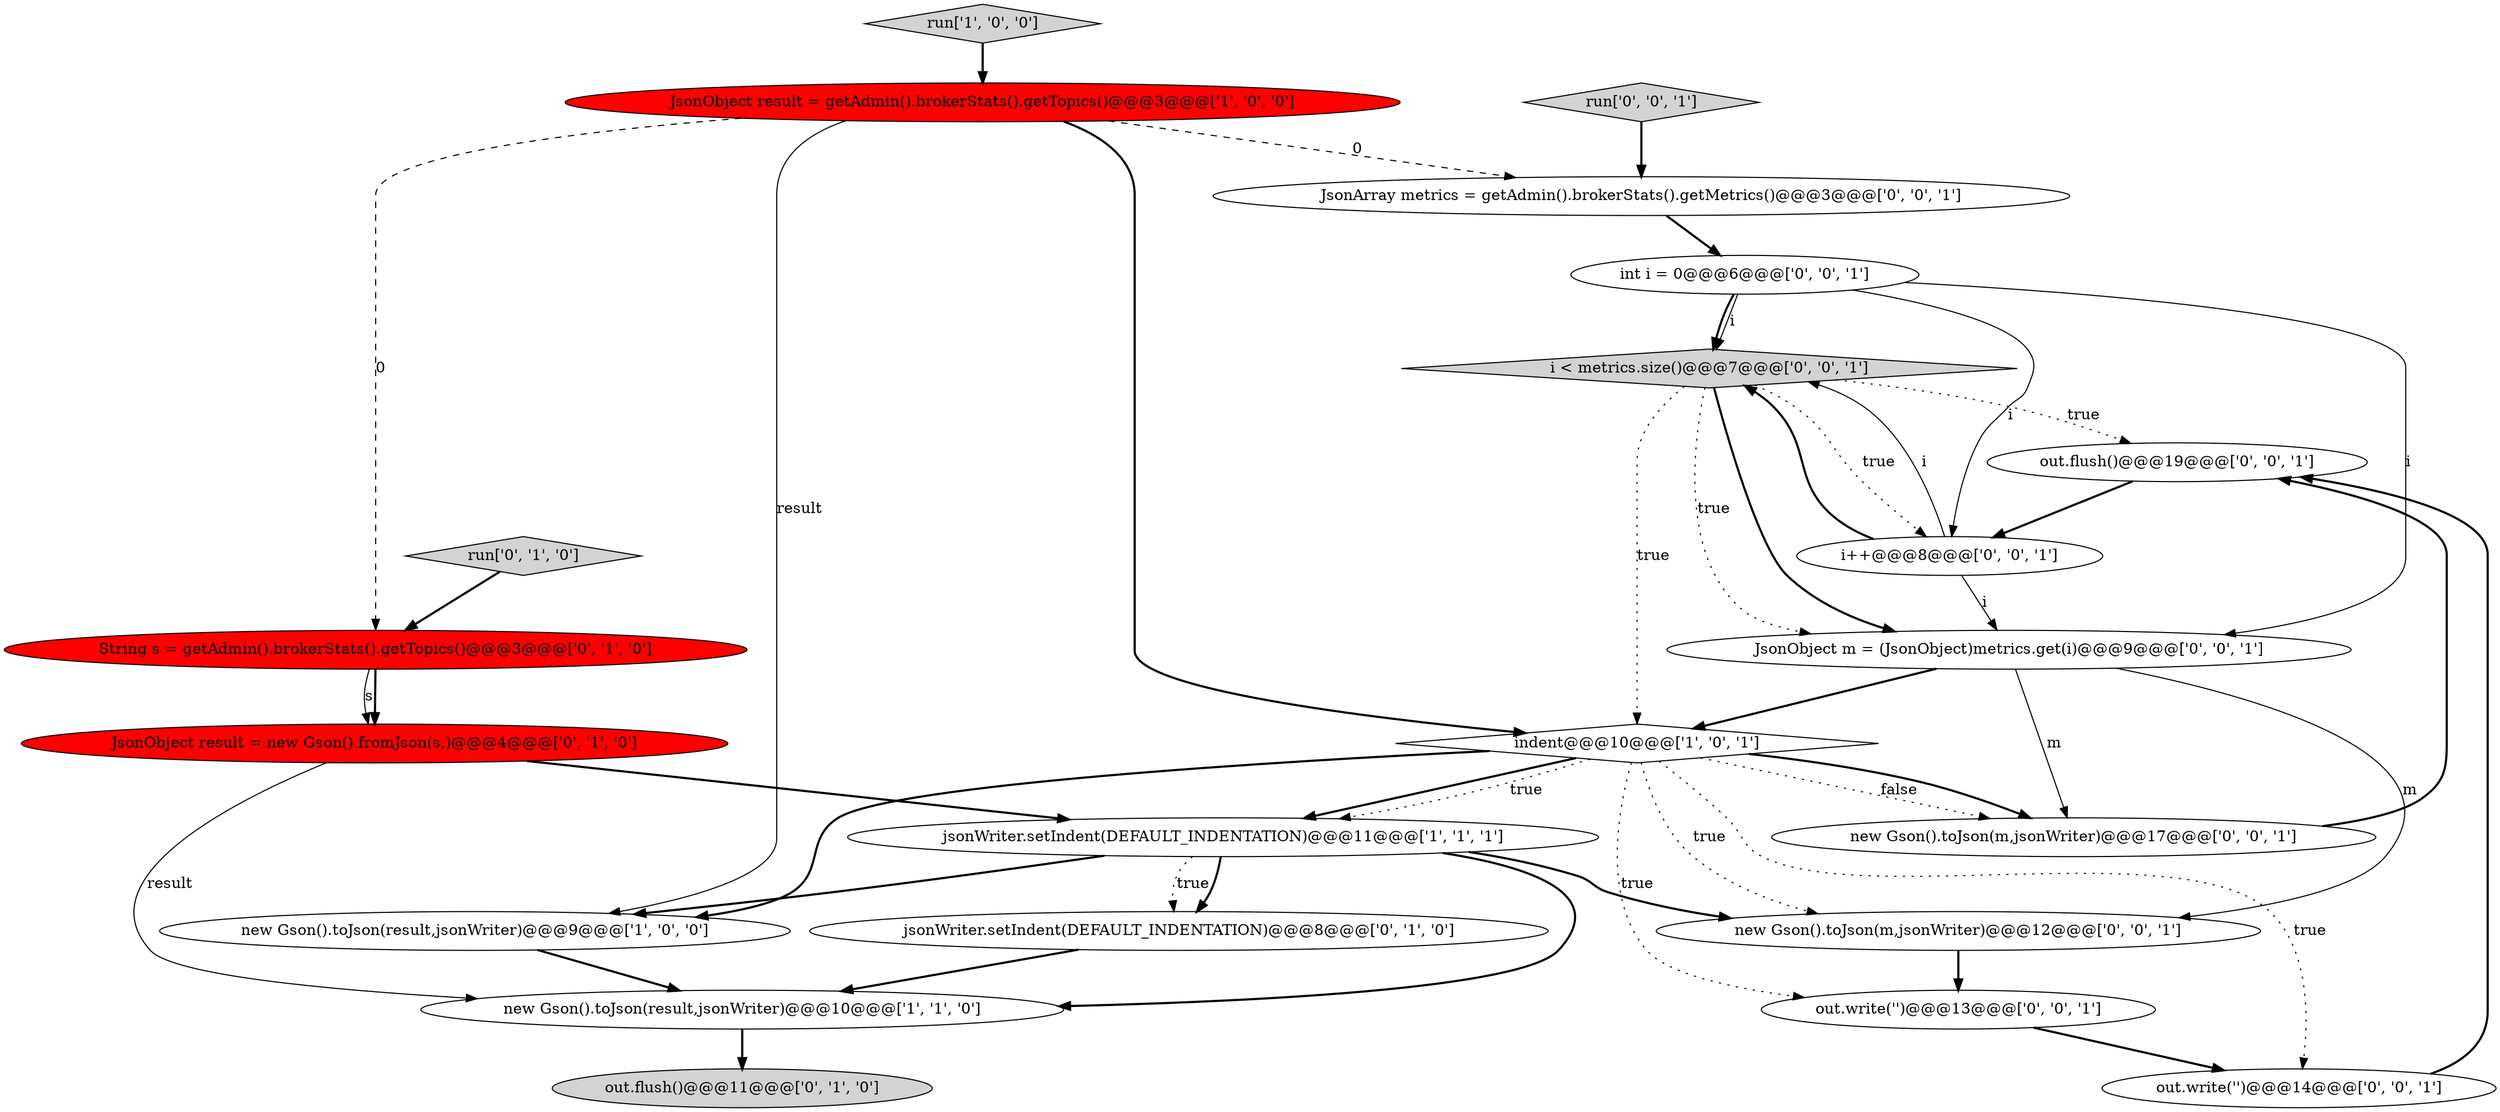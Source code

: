 digraph {
18 [style = filled, label = "run['0', '0', '1']", fillcolor = lightgray, shape = diamond image = "AAA0AAABBB3BBB"];
5 [style = filled, label = "run['1', '0', '0']", fillcolor = lightgray, shape = diamond image = "AAA0AAABBB1BBB"];
12 [style = filled, label = "int i = 0@@@6@@@['0', '0', '1']", fillcolor = white, shape = ellipse image = "AAA0AAABBB3BBB"];
14 [style = filled, label = "new Gson().toJson(m,jsonWriter)@@@17@@@['0', '0', '1']", fillcolor = white, shape = ellipse image = "AAA0AAABBB3BBB"];
4 [style = filled, label = "new Gson().toJson(result,jsonWriter)@@@10@@@['1', '1', '0']", fillcolor = white, shape = ellipse image = "AAA0AAABBB1BBB"];
21 [style = filled, label = "out.flush()@@@19@@@['0', '0', '1']", fillcolor = white, shape = ellipse image = "AAA0AAABBB3BBB"];
16 [style = filled, label = "i < metrics.size()@@@7@@@['0', '0', '1']", fillcolor = lightgray, shape = diamond image = "AAA0AAABBB3BBB"];
20 [style = filled, label = "JsonObject m = (JsonObject)metrics.get(i)@@@9@@@['0', '0', '1']", fillcolor = white, shape = ellipse image = "AAA0AAABBB3BBB"];
1 [style = filled, label = "indent@@@10@@@['1', '0', '1']", fillcolor = white, shape = diamond image = "AAA0AAABBB1BBB"];
10 [style = filled, label = "jsonWriter.setIndent(DEFAULT_INDENTATION)@@@8@@@['0', '1', '0']", fillcolor = white, shape = ellipse image = "AAA0AAABBB2BBB"];
2 [style = filled, label = "new Gson().toJson(result,jsonWriter)@@@9@@@['1', '0', '0']", fillcolor = white, shape = ellipse image = "AAA0AAABBB1BBB"];
11 [style = filled, label = "out.write('')@@@13@@@['0', '0', '1']", fillcolor = white, shape = ellipse image = "AAA0AAABBB3BBB"];
15 [style = filled, label = "i++@@@8@@@['0', '0', '1']", fillcolor = white, shape = ellipse image = "AAA0AAABBB3BBB"];
13 [style = filled, label = "new Gson().toJson(m,jsonWriter)@@@12@@@['0', '0', '1']", fillcolor = white, shape = ellipse image = "AAA0AAABBB3BBB"];
6 [style = filled, label = "run['0', '1', '0']", fillcolor = lightgray, shape = diamond image = "AAA0AAABBB2BBB"];
0 [style = filled, label = "jsonWriter.setIndent(DEFAULT_INDENTATION)@@@11@@@['1', '1', '1']", fillcolor = white, shape = ellipse image = "AAA0AAABBB1BBB"];
17 [style = filled, label = "out.write('')@@@14@@@['0', '0', '1']", fillcolor = white, shape = ellipse image = "AAA0AAABBB3BBB"];
8 [style = filled, label = "String s = getAdmin().brokerStats().getTopics()@@@3@@@['0', '1', '0']", fillcolor = red, shape = ellipse image = "AAA1AAABBB2BBB"];
9 [style = filled, label = "JsonObject result = new Gson().fromJson(s,)@@@4@@@['0', '1', '0']", fillcolor = red, shape = ellipse image = "AAA1AAABBB2BBB"];
7 [style = filled, label = "out.flush()@@@11@@@['0', '1', '0']", fillcolor = lightgray, shape = ellipse image = "AAA0AAABBB2BBB"];
3 [style = filled, label = "JsonObject result = getAdmin().brokerStats().getTopics()@@@3@@@['1', '0', '0']", fillcolor = red, shape = ellipse image = "AAA1AAABBB1BBB"];
19 [style = filled, label = "JsonArray metrics = getAdmin().brokerStats().getMetrics()@@@3@@@['0', '0', '1']", fillcolor = white, shape = ellipse image = "AAA0AAABBB3BBB"];
5->3 [style = bold, label=""];
12->16 [style = solid, label="i"];
9->0 [style = bold, label=""];
0->13 [style = bold, label=""];
3->1 [style = bold, label=""];
12->20 [style = solid, label="i"];
19->12 [style = bold, label=""];
0->10 [style = dotted, label="true"];
1->17 [style = dotted, label="true"];
12->15 [style = solid, label="i"];
21->15 [style = bold, label=""];
20->14 [style = solid, label="m"];
1->11 [style = dotted, label="true"];
0->2 [style = bold, label=""];
18->19 [style = bold, label=""];
16->20 [style = dotted, label="true"];
12->16 [style = bold, label=""];
1->0 [style = bold, label=""];
20->1 [style = bold, label=""];
15->16 [style = bold, label=""];
2->4 [style = bold, label=""];
13->11 [style = bold, label=""];
9->4 [style = solid, label="result"];
4->7 [style = bold, label=""];
3->19 [style = dashed, label="0"];
3->2 [style = solid, label="result"];
1->13 [style = dotted, label="true"];
0->10 [style = bold, label=""];
20->13 [style = solid, label="m"];
16->1 [style = dotted, label="true"];
0->4 [style = bold, label=""];
15->16 [style = solid, label="i"];
6->8 [style = bold, label=""];
1->14 [style = dotted, label="false"];
8->9 [style = bold, label=""];
10->4 [style = bold, label=""];
3->8 [style = dashed, label="0"];
11->17 [style = bold, label=""];
16->21 [style = dotted, label="true"];
1->14 [style = bold, label=""];
1->2 [style = bold, label=""];
8->9 [style = solid, label="s"];
1->0 [style = dotted, label="true"];
15->20 [style = solid, label="i"];
16->20 [style = bold, label=""];
17->21 [style = bold, label=""];
14->21 [style = bold, label=""];
16->15 [style = dotted, label="true"];
}
